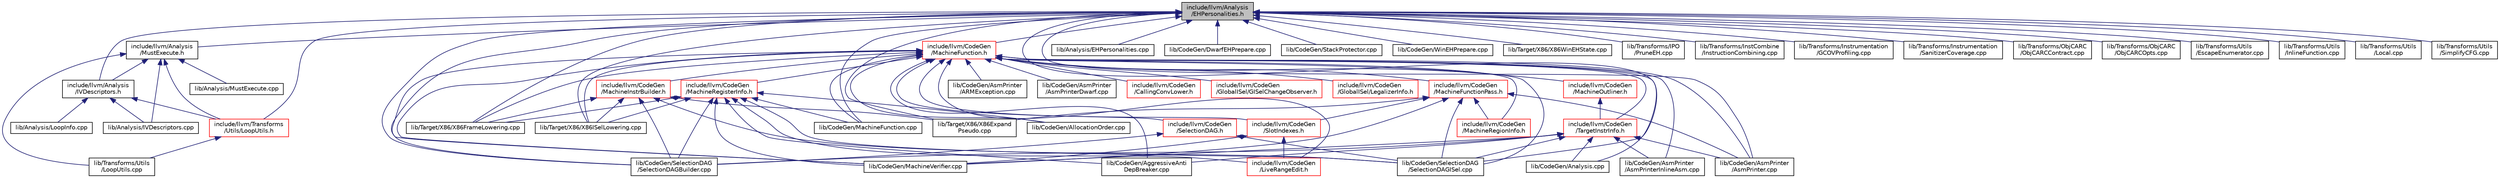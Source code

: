 digraph "include/llvm/Analysis/EHPersonalities.h"
{
 // LATEX_PDF_SIZE
  bgcolor="transparent";
  edge [fontname="Helvetica",fontsize="10",labelfontname="Helvetica",labelfontsize="10"];
  node [fontname="Helvetica",fontsize="10",shape="box"];
  Node1 [label="include/llvm/Analysis\l/EHPersonalities.h",height=0.2,width=0.4,color="black", fillcolor="grey75", style="filled", fontcolor="black",tooltip=" "];
  Node1 -> Node2 [dir="back",color="midnightblue",fontsize="10",style="solid",fontname="Helvetica"];
  Node2 [label="include/llvm/Analysis\l/IVDescriptors.h",height=0.2,width=0.4,color="black",URL="$IVDescriptors_8h.html",tooltip=" "];
  Node2 -> Node3 [dir="back",color="midnightblue",fontsize="10",style="solid",fontname="Helvetica"];
  Node3 [label="include/llvm/Transforms\l/Utils/LoopUtils.h",height=0.2,width=0.4,color="red",URL="$LoopUtils_8h.html",tooltip=" "];
  Node3 -> Node44 [dir="back",color="midnightblue",fontsize="10",style="solid",fontname="Helvetica"];
  Node44 [label="lib/Transforms/Utils\l/LoopUtils.cpp",height=0.2,width=0.4,color="black",URL="$LoopUtils_8cpp.html",tooltip=" "];
  Node2 -> Node46 [dir="back",color="midnightblue",fontsize="10",style="solid",fontname="Helvetica"];
  Node46 [label="lib/Analysis/IVDescriptors.cpp",height=0.2,width=0.4,color="black",URL="$IVDescriptors_8cpp.html",tooltip=" "];
  Node2 -> Node47 [dir="back",color="midnightblue",fontsize="10",style="solid",fontname="Helvetica"];
  Node47 [label="lib/Analysis/LoopInfo.cpp",height=0.2,width=0.4,color="black",URL="$LoopInfo_8cpp.html",tooltip=" "];
  Node1 -> Node48 [dir="back",color="midnightblue",fontsize="10",style="solid",fontname="Helvetica"];
  Node48 [label="include/llvm/Analysis\l/MustExecute.h",height=0.2,width=0.4,color="black",URL="$MustExecute_8h.html",tooltip="Contains a collection of routines for determining if a given instruction is guaranteed to execute if ..."];
  Node48 -> Node2 [dir="back",color="midnightblue",fontsize="10",style="solid",fontname="Helvetica"];
  Node48 -> Node3 [dir="back",color="midnightblue",fontsize="10",style="solid",fontname="Helvetica"];
  Node48 -> Node46 [dir="back",color="midnightblue",fontsize="10",style="solid",fontname="Helvetica"];
  Node48 -> Node49 [dir="back",color="midnightblue",fontsize="10",style="solid",fontname="Helvetica"];
  Node49 [label="lib/Analysis/MustExecute.cpp",height=0.2,width=0.4,color="black",URL="$MustExecute_8cpp.html",tooltip=" "];
  Node48 -> Node44 [dir="back",color="midnightblue",fontsize="10",style="solid",fontname="Helvetica"];
  Node1 -> Node50 [dir="back",color="midnightblue",fontsize="10",style="solid",fontname="Helvetica"];
  Node50 [label="include/llvm/CodeGen\l/MachineFunction.h",height=0.2,width=0.4,color="red",URL="$MachineFunction_8h.html",tooltip=" "];
  Node50 -> Node51 [dir="back",color="midnightblue",fontsize="10",style="solid",fontname="Helvetica"];
  Node51 [label="include/llvm/CodeGen\l/CallingConvLower.h",height=0.2,width=0.4,color="red",URL="$CallingConvLower_8h.html",tooltip=" "];
  Node50 -> Node375 [dir="back",color="midnightblue",fontsize="10",style="solid",fontname="Helvetica"];
  Node375 [label="include/llvm/CodeGen\l/GlobalISel/GISelChangeObserver.h",height=0.2,width=0.4,color="red",URL="$GISelChangeObserver_8h.html",tooltip=" "];
  Node50 -> Node398 [dir="back",color="midnightblue",fontsize="10",style="solid",fontname="Helvetica"];
  Node398 [label="include/llvm/CodeGen\l/GlobalISel/LegalizerInfo.h",height=0.2,width=0.4,color="red",URL="$LegalizerInfo_8h.html",tooltip=" "];
  Node50 -> Node404 [dir="back",color="midnightblue",fontsize="10",style="solid",fontname="Helvetica"];
  Node404 [label="include/llvm/CodeGen\l/LiveRangeEdit.h",height=0.2,width=0.4,color="red",URL="$LiveRangeEdit_8h.html",tooltip=" "];
  Node50 -> Node412 [dir="back",color="midnightblue",fontsize="10",style="solid",fontname="Helvetica"];
  Node412 [label="include/llvm/CodeGen\l/MachineFunctionPass.h",height=0.2,width=0.4,color="red",URL="$MachineFunctionPass_8h.html",tooltip=" "];
  Node412 -> Node538 [dir="back",color="midnightblue",fontsize="10",style="solid",fontname="Helvetica"];
  Node538 [label="include/llvm/CodeGen\l/MachineRegionInfo.h",height=0.2,width=0.4,color="red",URL="$MachineRegionInfo_8h.html",tooltip=" "];
  Node412 -> Node872 [dir="back",color="midnightblue",fontsize="10",style="solid",fontname="Helvetica"];
  Node872 [label="include/llvm/CodeGen\l/SlotIndexes.h",height=0.2,width=0.4,color="red",URL="$SlotIndexes_8h.html",tooltip=" "];
  Node872 -> Node404 [dir="back",color="midnightblue",fontsize="10",style="solid",fontname="Helvetica"];
  Node872 -> Node498 [dir="back",color="midnightblue",fontsize="10",style="solid",fontname="Helvetica"];
  Node498 [label="lib/CodeGen/MachineVerifier.cpp",height=0.2,width=0.4,color="black",URL="$MachineVerifier_8cpp.html",tooltip=" "];
  Node412 -> Node417 [dir="back",color="midnightblue",fontsize="10",style="solid",fontname="Helvetica"];
  Node417 [label="lib/CodeGen/AsmPrinter\l/AsmPrinter.cpp",height=0.2,width=0.4,color="black",URL="$AsmPrinter_8cpp.html",tooltip=" "];
  Node412 -> Node498 [dir="back",color="midnightblue",fontsize="10",style="solid",fontname="Helvetica"];
  Node412 -> Node626 [dir="back",color="midnightblue",fontsize="10",style="solid",fontname="Helvetica"];
  Node626 [label="lib/CodeGen/SelectionDAG\l/SelectionDAGISel.cpp",height=0.2,width=0.4,color="black",URL="$SelectionDAGISel_8cpp.html",tooltip=" "];
  Node412 -> Node268 [dir="back",color="midnightblue",fontsize="10",style="solid",fontname="Helvetica"];
  Node268 [label="lib/Target/X86/X86Expand\lPseudo.cpp",height=0.2,width=0.4,color="black",URL="$X86ExpandPseudo_8cpp.html",tooltip=" "];
  Node50 -> Node914 [dir="back",color="midnightblue",fontsize="10",style="solid",fontname="Helvetica"];
  Node914 [label="include/llvm/CodeGen\l/MachineInstrBuilder.h",height=0.2,width=0.4,color="red",URL="$MachineInstrBuilder_8h.html",tooltip=" "];
  Node914 -> Node624 [dir="back",color="midnightblue",fontsize="10",style="solid",fontname="Helvetica"];
  Node624 [label="lib/CodeGen/SelectionDAG\l/SelectionDAGBuilder.cpp",height=0.2,width=0.4,color="black",URL="$SelectionDAGBuilder_8cpp.html",tooltip=" "];
  Node914 -> Node626 [dir="back",color="midnightblue",fontsize="10",style="solid",fontname="Helvetica"];
  Node914 -> Node268 [dir="back",color="midnightblue",fontsize="10",style="solid",fontname="Helvetica"];
  Node914 -> Node274 [dir="back",color="midnightblue",fontsize="10",style="solid",fontname="Helvetica"];
  Node274 [label="lib/Target/X86/X86FrameLowering.cpp",height=0.2,width=0.4,color="black",URL="$X86FrameLowering_8cpp.html",tooltip=" "];
  Node914 -> Node290 [dir="back",color="midnightblue",fontsize="10",style="solid",fontname="Helvetica"];
  Node290 [label="lib/Target/X86/X86ISelLowering.cpp",height=0.2,width=0.4,color="black",URL="$X86ISelLowering_8cpp.html",tooltip=" "];
  Node50 -> Node919 [dir="back",color="midnightblue",fontsize="10",style="solid",fontname="Helvetica"];
  Node919 [label="include/llvm/CodeGen\l/MachineOutliner.h",height=0.2,width=0.4,color="red",URL="$MachineOutliner_8h.html",tooltip="Contains all data structures shared between the outliner implemented in MachineOutliner...."];
  Node919 -> Node578 [dir="back",color="midnightblue",fontsize="10",style="solid",fontname="Helvetica"];
  Node578 [label="include/llvm/CodeGen\l/TargetInstrInfo.h",height=0.2,width=0.4,color="red",URL="$TargetInstrInfo_8h.html",tooltip=" "];
  Node578 -> Node586 [dir="back",color="midnightblue",fontsize="10",style="solid",fontname="Helvetica"];
  Node586 [label="lib/CodeGen/AggressiveAnti\lDepBreaker.cpp",height=0.2,width=0.4,color="black",URL="$AggressiveAntiDepBreaker_8cpp.html",tooltip=" "];
  Node578 -> Node587 [dir="back",color="midnightblue",fontsize="10",style="solid",fontname="Helvetica"];
  Node587 [label="lib/CodeGen/Analysis.cpp",height=0.2,width=0.4,color="black",URL="$CodeGen_2Analysis_8cpp.html",tooltip=" "];
  Node578 -> Node417 [dir="back",color="midnightblue",fontsize="10",style="solid",fontname="Helvetica"];
  Node578 -> Node419 [dir="back",color="midnightblue",fontsize="10",style="solid",fontname="Helvetica"];
  Node419 [label="lib/CodeGen/AsmPrinter\l/AsmPrinterInlineAsm.cpp",height=0.2,width=0.4,color="black",URL="$AsmPrinterInlineAsm_8cpp.html",tooltip=" "];
  Node578 -> Node498 [dir="back",color="midnightblue",fontsize="10",style="solid",fontname="Helvetica"];
  Node578 -> Node624 [dir="back",color="midnightblue",fontsize="10",style="solid",fontname="Helvetica"];
  Node578 -> Node626 [dir="back",color="midnightblue",fontsize="10",style="solid",fontname="Helvetica"];
  Node50 -> Node538 [dir="back",color="midnightblue",fontsize="10",style="solid",fontname="Helvetica"];
  Node50 -> Node920 [dir="back",color="midnightblue",fontsize="10",style="solid",fontname="Helvetica"];
  Node920 [label="include/llvm/CodeGen\l/MachineRegisterInfo.h",height=0.2,width=0.4,color="red",URL="$MachineRegisterInfo_8h.html",tooltip=" "];
  Node920 -> Node404 [dir="back",color="midnightblue",fontsize="10",style="solid",fontname="Helvetica"];
  Node920 -> Node586 [dir="back",color="midnightblue",fontsize="10",style="solid",fontname="Helvetica"];
  Node920 -> Node893 [dir="back",color="midnightblue",fontsize="10",style="solid",fontname="Helvetica"];
  Node893 [label="lib/CodeGen/AllocationOrder.cpp",height=0.2,width=0.4,color="black",URL="$AllocationOrder_8cpp.html",tooltip=" "];
  Node920 -> Node929 [dir="back",color="midnightblue",fontsize="10",style="solid",fontname="Helvetica"];
  Node929 [label="lib/CodeGen/MachineFunction.cpp",height=0.2,width=0.4,color="black",URL="$MachineFunction_8cpp.html",tooltip=" "];
  Node920 -> Node498 [dir="back",color="midnightblue",fontsize="10",style="solid",fontname="Helvetica"];
  Node920 -> Node624 [dir="back",color="midnightblue",fontsize="10",style="solid",fontname="Helvetica"];
  Node920 -> Node626 [dir="back",color="midnightblue",fontsize="10",style="solid",fontname="Helvetica"];
  Node920 -> Node274 [dir="back",color="midnightblue",fontsize="10",style="solid",fontname="Helvetica"];
  Node920 -> Node290 [dir="back",color="midnightblue",fontsize="10",style="solid",fontname="Helvetica"];
  Node50 -> Node939 [dir="back",color="midnightblue",fontsize="10",style="solid",fontname="Helvetica"];
  Node939 [label="include/llvm/CodeGen\l/SelectionDAG.h",height=0.2,width=0.4,color="red",URL="$SelectionDAG_8h.html",tooltip=" "];
  Node939 -> Node624 [dir="back",color="midnightblue",fontsize="10",style="solid",fontname="Helvetica"];
  Node939 -> Node626 [dir="back",color="midnightblue",fontsize="10",style="solid",fontname="Helvetica"];
  Node50 -> Node872 [dir="back",color="midnightblue",fontsize="10",style="solid",fontname="Helvetica"];
  Node50 -> Node578 [dir="back",color="midnightblue",fontsize="10",style="solid",fontname="Helvetica"];
  Node50 -> Node586 [dir="back",color="midnightblue",fontsize="10",style="solid",fontname="Helvetica"];
  Node50 -> Node893 [dir="back",color="midnightblue",fontsize="10",style="solid",fontname="Helvetica"];
  Node50 -> Node587 [dir="back",color="midnightblue",fontsize="10",style="solid",fontname="Helvetica"];
  Node50 -> Node414 [dir="back",color="midnightblue",fontsize="10",style="solid",fontname="Helvetica"];
  Node414 [label="lib/CodeGen/AsmPrinter\l/ARMException.cpp",height=0.2,width=0.4,color="black",URL="$ARMException_8cpp.html",tooltip=" "];
  Node50 -> Node417 [dir="back",color="midnightblue",fontsize="10",style="solid",fontname="Helvetica"];
  Node50 -> Node418 [dir="back",color="midnightblue",fontsize="10",style="solid",fontname="Helvetica"];
  Node418 [label="lib/CodeGen/AsmPrinter\l/AsmPrinterDwarf.cpp",height=0.2,width=0.4,color="black",URL="$AsmPrinterDwarf_8cpp.html",tooltip=" "];
  Node50 -> Node419 [dir="back",color="midnightblue",fontsize="10",style="solid",fontname="Helvetica"];
  Node50 -> Node929 [dir="back",color="midnightblue",fontsize="10",style="solid",fontname="Helvetica"];
  Node50 -> Node498 [dir="back",color="midnightblue",fontsize="10",style="solid",fontname="Helvetica"];
  Node50 -> Node624 [dir="back",color="midnightblue",fontsize="10",style="solid",fontname="Helvetica"];
  Node50 -> Node626 [dir="back",color="midnightblue",fontsize="10",style="solid",fontname="Helvetica"];
  Node50 -> Node274 [dir="back",color="midnightblue",fontsize="10",style="solid",fontname="Helvetica"];
  Node50 -> Node290 [dir="back",color="midnightblue",fontsize="10",style="solid",fontname="Helvetica"];
  Node1 -> Node3 [dir="back",color="midnightblue",fontsize="10",style="solid",fontname="Helvetica"];
  Node1 -> Node1032 [dir="back",color="midnightblue",fontsize="10",style="solid",fontname="Helvetica"];
  Node1032 [label="lib/Analysis/EHPersonalities.cpp",height=0.2,width=0.4,color="black",URL="$EHPersonalities_8cpp.html",tooltip=" "];
  Node1 -> Node417 [dir="back",color="midnightblue",fontsize="10",style="solid",fontname="Helvetica"];
  Node1 -> Node966 [dir="back",color="midnightblue",fontsize="10",style="solid",fontname="Helvetica"];
  Node966 [label="lib/CodeGen/DwarfEHPrepare.cpp",height=0.2,width=0.4,color="black",URL="$DwarfEHPrepare_8cpp.html",tooltip=" "];
  Node1 -> Node929 [dir="back",color="midnightblue",fontsize="10",style="solid",fontname="Helvetica"];
  Node1 -> Node498 [dir="back",color="midnightblue",fontsize="10",style="solid",fontname="Helvetica"];
  Node1 -> Node624 [dir="back",color="midnightblue",fontsize="10",style="solid",fontname="Helvetica"];
  Node1 -> Node626 [dir="back",color="midnightblue",fontsize="10",style="solid",fontname="Helvetica"];
  Node1 -> Node983 [dir="back",color="midnightblue",fontsize="10",style="solid",fontname="Helvetica"];
  Node983 [label="lib/CodeGen/StackProtector.cpp",height=0.2,width=0.4,color="black",URL="$StackProtector_8cpp.html",tooltip=" "];
  Node1 -> Node1033 [dir="back",color="midnightblue",fontsize="10",style="solid",fontname="Helvetica"];
  Node1033 [label="lib/CodeGen/WinEHPrepare.cpp",height=0.2,width=0.4,color="black",URL="$WinEHPrepare_8cpp.html",tooltip=" "];
  Node1 -> Node268 [dir="back",color="midnightblue",fontsize="10",style="solid",fontname="Helvetica"];
  Node1 -> Node274 [dir="back",color="midnightblue",fontsize="10",style="solid",fontname="Helvetica"];
  Node1 -> Node290 [dir="back",color="midnightblue",fontsize="10",style="solid",fontname="Helvetica"];
  Node1 -> Node1034 [dir="back",color="midnightblue",fontsize="10",style="solid",fontname="Helvetica"];
  Node1034 [label="lib/Target/X86/X86WinEHState.cpp",height=0.2,width=0.4,color="black",URL="$X86WinEHState_8cpp.html",tooltip=" "];
  Node1 -> Node1035 [dir="back",color="midnightblue",fontsize="10",style="solid",fontname="Helvetica"];
  Node1035 [label="lib/Transforms/IPO\l/PruneEH.cpp",height=0.2,width=0.4,color="black",URL="$PruneEH_8cpp.html",tooltip=" "];
  Node1 -> Node1036 [dir="back",color="midnightblue",fontsize="10",style="solid",fontname="Helvetica"];
  Node1036 [label="lib/Transforms/InstCombine\l/InstructionCombining.cpp",height=0.2,width=0.4,color="black",URL="$InstructionCombining_8cpp.html",tooltip=" "];
  Node1 -> Node1037 [dir="back",color="midnightblue",fontsize="10",style="solid",fontname="Helvetica"];
  Node1037 [label="lib/Transforms/Instrumentation\l/GCOVProfiling.cpp",height=0.2,width=0.4,color="black",URL="$GCOVProfiling_8cpp.html",tooltip=" "];
  Node1 -> Node1038 [dir="back",color="midnightblue",fontsize="10",style="solid",fontname="Helvetica"];
  Node1038 [label="lib/Transforms/Instrumentation\l/SanitizerCoverage.cpp",height=0.2,width=0.4,color="black",URL="$SanitizerCoverage_8cpp.html",tooltip=" "];
  Node1 -> Node1039 [dir="back",color="midnightblue",fontsize="10",style="solid",fontname="Helvetica"];
  Node1039 [label="lib/Transforms/ObjCARC\l/ObjCARCContract.cpp",height=0.2,width=0.4,color="black",URL="$ObjCARCContract_8cpp.html",tooltip="This file defines late ObjC ARC optimizations."];
  Node1 -> Node1040 [dir="back",color="midnightblue",fontsize="10",style="solid",fontname="Helvetica"];
  Node1040 [label="lib/Transforms/ObjCARC\l/ObjCARCOpts.cpp",height=0.2,width=0.4,color="black",URL="$ObjCARCOpts_8cpp.html",tooltip="This file defines ObjC ARC optimizations."];
  Node1 -> Node1041 [dir="back",color="midnightblue",fontsize="10",style="solid",fontname="Helvetica"];
  Node1041 [label="lib/Transforms/Utils\l/EscapeEnumerator.cpp",height=0.2,width=0.4,color="black",URL="$EscapeEnumerator_8cpp.html",tooltip=" "];
  Node1 -> Node1042 [dir="back",color="midnightblue",fontsize="10",style="solid",fontname="Helvetica"];
  Node1042 [label="lib/Transforms/Utils\l/InlineFunction.cpp",height=0.2,width=0.4,color="black",URL="$InlineFunction_8cpp.html",tooltip=" "];
  Node1 -> Node1043 [dir="back",color="midnightblue",fontsize="10",style="solid",fontname="Helvetica"];
  Node1043 [label="lib/Transforms/Utils\l/Local.cpp",height=0.2,width=0.4,color="black",URL="$Local_8cpp.html",tooltip=" "];
  Node1 -> Node1044 [dir="back",color="midnightblue",fontsize="10",style="solid",fontname="Helvetica"];
  Node1044 [label="lib/Transforms/Utils\l/SimplifyCFG.cpp",height=0.2,width=0.4,color="black",URL="$SimplifyCFG_8cpp.html",tooltip=" "];
}
